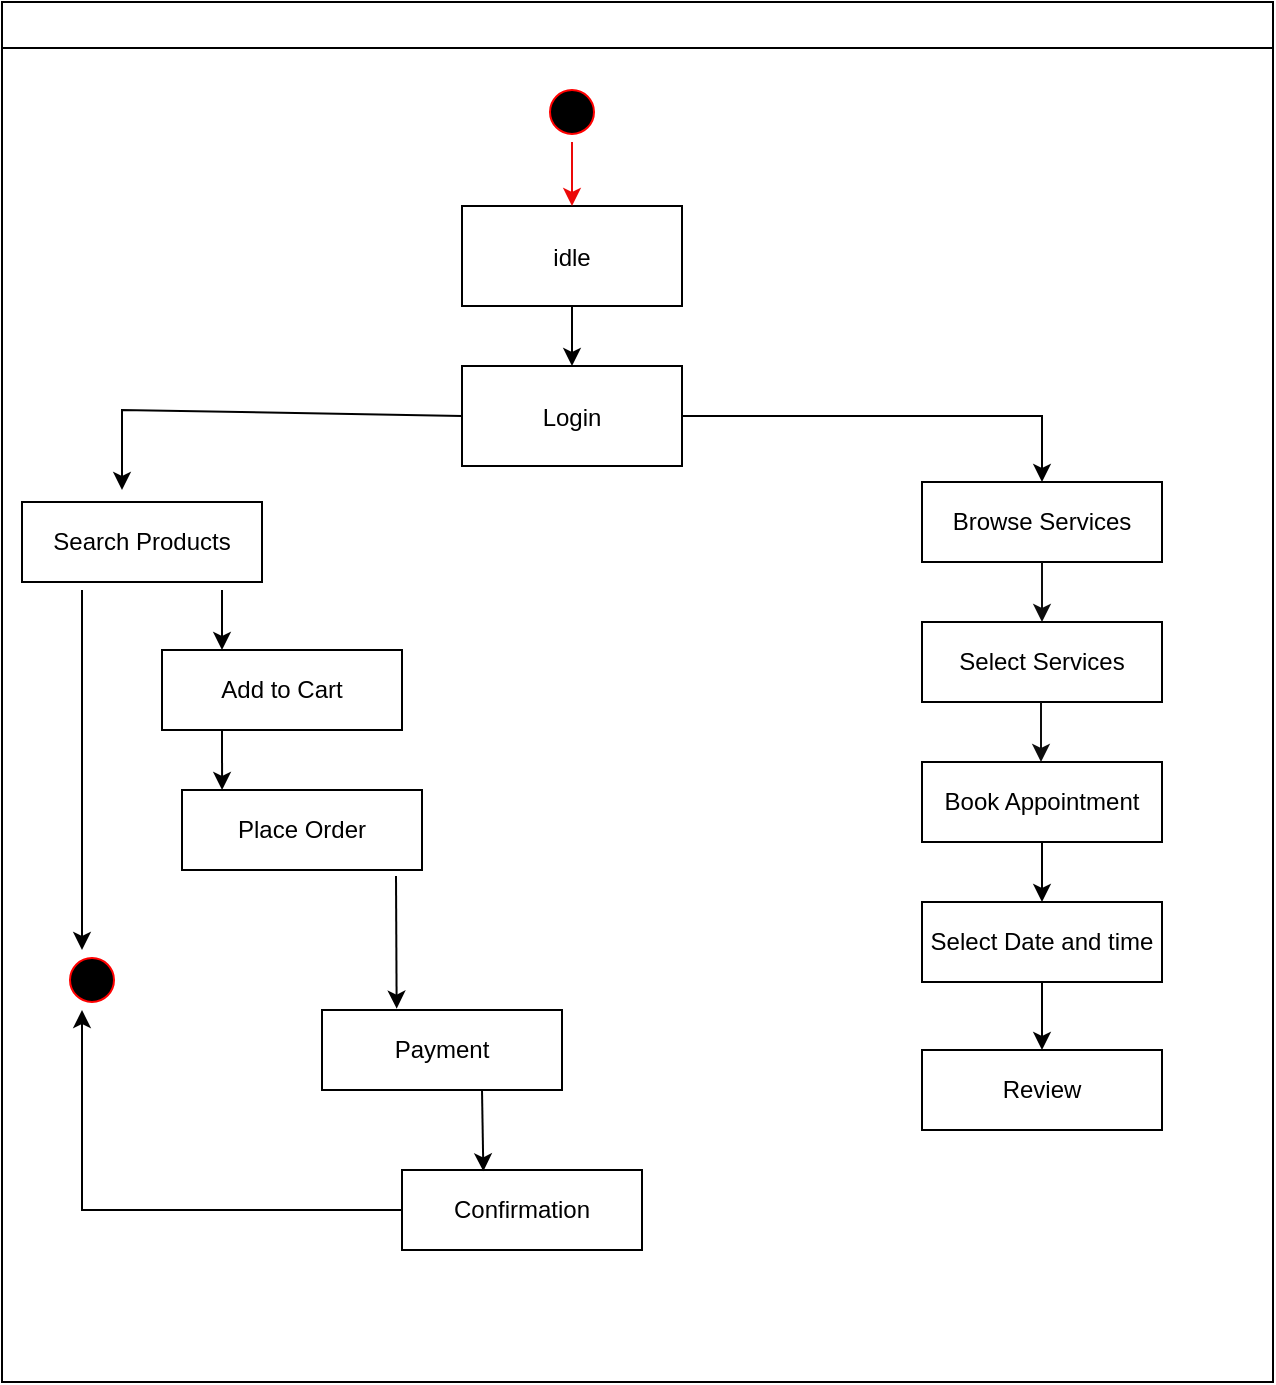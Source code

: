 <mxfile version="26.0.8">
  <diagram name="Page-1" id="e7e014a7-5840-1c2e-5031-d8a46d1fe8dd">
    <mxGraphModel grid="1" page="1" gridSize="10" guides="1" tooltips="1" connect="1" arrows="1" fold="1" pageScale="1" pageWidth="1169" pageHeight="826" background="none" math="0" shadow="0">
      <root>
        <mxCell id="0" />
        <mxCell id="1" parent="0" />
        <mxCell id="2" value="" style="swimlane;whiteSpace=wrap;startSize=23;" vertex="1" parent="1">
          <mxGeometry x="170" y="180" width="635.5" height="690" as="geometry" />
        </mxCell>
        <mxCell id="5" value="" style="ellipse;shape=startState;fillColor=#000000;strokeColor=#ff0000;" vertex="1" parent="2">
          <mxGeometry x="270" y="40" width="30" height="30" as="geometry" />
        </mxCell>
        <mxCell id="7" value="idle" style="" vertex="1" parent="2">
          <mxGeometry x="230" y="102" width="110" height="50" as="geometry" />
        </mxCell>
        <mxCell id="8" value="Login" style="" vertex="1" parent="2">
          <mxGeometry x="230" y="182" width="110" height="50" as="geometry" />
        </mxCell>
        <mxCell id="ZiBPszBlEdy-53vw9gpm-43" value="Browse Services" style="rounded=0;whiteSpace=wrap;html=1;" vertex="1" parent="2">
          <mxGeometry x="460" y="240" width="120" height="40" as="geometry" />
        </mxCell>
        <mxCell id="ZiBPszBlEdy-53vw9gpm-45" value="Select Services" style="rounded=0;whiteSpace=wrap;html=1;" vertex="1" parent="2">
          <mxGeometry x="460" y="310" width="120" height="40" as="geometry" />
        </mxCell>
        <mxCell id="ZiBPszBlEdy-53vw9gpm-46" value="Book Appointment" style="rounded=0;whiteSpace=wrap;html=1;" vertex="1" parent="2">
          <mxGeometry x="460" y="380" width="120" height="40" as="geometry" />
        </mxCell>
        <mxCell id="ZiBPszBlEdy-53vw9gpm-47" value="Select Date and time" style="rounded=0;whiteSpace=wrap;html=1;" vertex="1" parent="2">
          <mxGeometry x="460" y="450" width="120" height="40" as="geometry" />
        </mxCell>
        <mxCell id="ZiBPszBlEdy-53vw9gpm-48" value="Review" style="rounded=0;whiteSpace=wrap;html=1;" vertex="1" parent="2">
          <mxGeometry x="460" y="524" width="120" height="40" as="geometry" />
        </mxCell>
        <mxCell id="ZiBPszBlEdy-53vw9gpm-49" value="" style="endArrow=classic;html=1;rounded=0;exitX=0.5;exitY=1;exitDx=0;exitDy=0;entryX=0.5;entryY=0;entryDx=0;entryDy=0;strokeColor=light-dark(#0d0d0d, #ededed);" edge="1" parent="2" source="ZiBPszBlEdy-53vw9gpm-43" target="ZiBPszBlEdy-53vw9gpm-45">
          <mxGeometry width="50" height="50" relative="1" as="geometry">
            <mxPoint x="470" y="343" as="sourcePoint" />
            <mxPoint x="520" y="293" as="targetPoint" />
            <Array as="points">
              <mxPoint x="520" y="290" />
            </Array>
          </mxGeometry>
        </mxCell>
        <mxCell id="ZiBPszBlEdy-53vw9gpm-50" value="" style="endArrow=classic;html=1;rounded=0;exitX=0.5;exitY=1;exitDx=0;exitDy=0;entryX=0.5;entryY=0;entryDx=0;entryDy=0;strokeColor=light-dark(#0d0d0d, #ededed);" edge="1" parent="2">
          <mxGeometry width="50" height="50" relative="1" as="geometry">
            <mxPoint x="519.5" y="350" as="sourcePoint" />
            <mxPoint x="519.5" y="380" as="targetPoint" />
            <Array as="points">
              <mxPoint x="519.5" y="360" />
            </Array>
          </mxGeometry>
        </mxCell>
        <mxCell id="ZiBPszBlEdy-53vw9gpm-54" value="" style="endArrow=classic;html=1;rounded=0;exitX=0.5;exitY=1;exitDx=0;exitDy=0;entryX=0.5;entryY=0;entryDx=0;entryDy=0;" edge="1" parent="2" source="ZiBPszBlEdy-53vw9gpm-46" target="ZiBPszBlEdy-53vw9gpm-47">
          <mxGeometry width="50" height="50" relative="1" as="geometry">
            <mxPoint x="360" y="410" as="sourcePoint" />
            <mxPoint x="340" y="450" as="targetPoint" />
            <Array as="points" />
          </mxGeometry>
        </mxCell>
        <mxCell id="ZiBPszBlEdy-53vw9gpm-56" value="" style="endArrow=classic;html=1;rounded=0;exitX=0.5;exitY=1;exitDx=0;exitDy=0;entryX=0.5;entryY=0;entryDx=0;entryDy=0;strokeColor=light-dark(#ec0909, #ededed);" edge="1" parent="2" source="5" target="7">
          <mxGeometry width="50" height="50" relative="1" as="geometry">
            <mxPoint x="290" y="264" as="sourcePoint" />
            <mxPoint x="340" y="214" as="targetPoint" />
          </mxGeometry>
        </mxCell>
        <mxCell id="ZiBPszBlEdy-53vw9gpm-57" value="" style="endArrow=classic;html=1;rounded=0;exitX=0.5;exitY=1;exitDx=0;exitDy=0;entryX=0.5;entryY=0;entryDx=0;entryDy=0;" edge="1" parent="2" source="7" target="8">
          <mxGeometry width="50" height="50" relative="1" as="geometry">
            <mxPoint x="290" y="264" as="sourcePoint" />
            <mxPoint x="340" y="214" as="targetPoint" />
          </mxGeometry>
        </mxCell>
        <mxCell id="ZiBPszBlEdy-53vw9gpm-58" value="" style="endArrow=classic;html=1;rounded=0;exitX=0;exitY=0.5;exitDx=0;exitDy=0;" edge="1" parent="2" source="8">
          <mxGeometry width="50" height="50" relative="1" as="geometry">
            <mxPoint x="100" y="232" as="sourcePoint" />
            <mxPoint x="60" y="244" as="targetPoint" />
            <Array as="points">
              <mxPoint x="60" y="204" />
              <mxPoint x="60" y="244" />
            </Array>
          </mxGeometry>
        </mxCell>
        <mxCell id="ZiBPszBlEdy-53vw9gpm-59" value="" style="endArrow=classic;html=1;rounded=0;exitX=1;exitY=0.5;exitDx=0;exitDy=0;" edge="1" parent="2" source="8">
          <mxGeometry width="50" height="50" relative="1" as="geometry">
            <mxPoint x="690" y="203" as="sourcePoint" />
            <mxPoint x="520" y="240" as="targetPoint" />
            <Array as="points">
              <mxPoint x="520" y="207" />
              <mxPoint x="520" y="240" />
            </Array>
          </mxGeometry>
        </mxCell>
        <mxCell id="ZiBPszBlEdy-53vw9gpm-60" value="Search Products" style="rounded=0;whiteSpace=wrap;html=1;" vertex="1" parent="2">
          <mxGeometry x="10" y="250" width="120" height="40" as="geometry" />
        </mxCell>
        <mxCell id="ZiBPszBlEdy-53vw9gpm-61" value="Add to Cart" style="rounded=0;whiteSpace=wrap;html=1;" vertex="1" parent="2">
          <mxGeometry x="80" y="324" width="120" height="40" as="geometry" />
        </mxCell>
        <mxCell id="ZiBPszBlEdy-53vw9gpm-65" value="" style="endArrow=classic;html=1;rounded=0;entryX=0.25;entryY=0;entryDx=0;entryDy=0;" edge="1" parent="2" target="ZiBPszBlEdy-53vw9gpm-61">
          <mxGeometry width="50" height="50" relative="1" as="geometry">
            <mxPoint x="110" y="294" as="sourcePoint" />
            <mxPoint x="110" y="274" as="targetPoint" />
          </mxGeometry>
        </mxCell>
        <mxCell id="ZiBPszBlEdy-53vw9gpm-66" value="Place Order" style="rounded=0;whiteSpace=wrap;html=1;" vertex="1" parent="2">
          <mxGeometry x="90" y="394" width="120" height="40" as="geometry" />
        </mxCell>
        <mxCell id="ZiBPszBlEdy-53vw9gpm-69" value="" style="endArrow=classic;html=1;rounded=0;entryX=0.167;entryY=0;entryDx=0;entryDy=0;entryPerimeter=0;" edge="1" parent="2" target="ZiBPszBlEdy-53vw9gpm-66">
          <mxGeometry width="50" height="50" relative="1" as="geometry">
            <mxPoint x="110" y="364" as="sourcePoint" />
            <mxPoint x="160" y="314" as="targetPoint" />
          </mxGeometry>
        </mxCell>
        <mxCell id="ZiBPszBlEdy-53vw9gpm-70" value="Payment" style="rounded=0;whiteSpace=wrap;html=1;" vertex="1" parent="2">
          <mxGeometry x="160" y="504" width="120" height="40" as="geometry" />
        </mxCell>
        <mxCell id="ZiBPszBlEdy-53vw9gpm-71" value="" style="endArrow=classic;html=1;rounded=0;entryX=0.311;entryY=-0.017;entryDx=0;entryDy=0;entryPerimeter=0;" edge="1" parent="2" target="ZiBPszBlEdy-53vw9gpm-70">
          <mxGeometry width="50" height="50" relative="1" as="geometry">
            <mxPoint x="197" y="437" as="sourcePoint" />
            <mxPoint x="240" y="445" as="targetPoint" />
          </mxGeometry>
        </mxCell>
        <mxCell id="ZiBPszBlEdy-53vw9gpm-72" value="Confirmation" style="rounded=0;whiteSpace=wrap;html=1;" vertex="1" parent="2">
          <mxGeometry x="200" y="584" width="120" height="40" as="geometry" />
        </mxCell>
        <mxCell id="ZiBPszBlEdy-53vw9gpm-73" value="" style="endArrow=classic;html=1;rounded=0;exitX=0;exitY=0.5;exitDx=0;exitDy=0;" edge="1" parent="2" source="ZiBPszBlEdy-53vw9gpm-72">
          <mxGeometry width="50" height="50" relative="1" as="geometry">
            <mxPoint x="70" y="604" as="sourcePoint" />
            <mxPoint x="40" y="504" as="targetPoint" />
            <Array as="points">
              <mxPoint x="40" y="604" />
            </Array>
          </mxGeometry>
        </mxCell>
        <mxCell id="ZiBPszBlEdy-53vw9gpm-74" value="" style="endArrow=classic;html=1;rounded=0;" edge="1" parent="2">
          <mxGeometry width="50" height="50" relative="1" as="geometry">
            <mxPoint x="40" y="294" as="sourcePoint" />
            <mxPoint x="40" y="474" as="targetPoint" />
          </mxGeometry>
        </mxCell>
        <mxCell id="ZiBPszBlEdy-53vw9gpm-75" value="" style="ellipse;shape=startState;fillColor=#000000;strokeColor=#ff0000;" vertex="1" parent="2">
          <mxGeometry x="30" y="474" width="30" height="30" as="geometry" />
        </mxCell>
        <mxCell id="ZiBPszBlEdy-53vw9gpm-76" value="" style="endArrow=classic;html=1;rounded=0;entryX=0.339;entryY=0.017;entryDx=0;entryDy=0;entryPerimeter=0;" edge="1" parent="2" target="ZiBPszBlEdy-53vw9gpm-72">
          <mxGeometry width="50" height="50" relative="1" as="geometry">
            <mxPoint x="240" y="544" as="sourcePoint" />
            <mxPoint x="290" y="494" as="targetPoint" />
          </mxGeometry>
        </mxCell>
        <mxCell id="ZiBPszBlEdy-53vw9gpm-77" value="" style="endArrow=classic;html=1;rounded=0;exitX=0.5;exitY=1;exitDx=0;exitDy=0;entryX=0.5;entryY=0;entryDx=0;entryDy=0;" edge="1" parent="2" source="ZiBPszBlEdy-53vw9gpm-47" target="ZiBPszBlEdy-53vw9gpm-48">
          <mxGeometry width="50" height="50" relative="1" as="geometry">
            <mxPoint x="520" y="524" as="sourcePoint" />
            <mxPoint x="570" y="474" as="targetPoint" />
          </mxGeometry>
        </mxCell>
      </root>
    </mxGraphModel>
  </diagram>
</mxfile>
